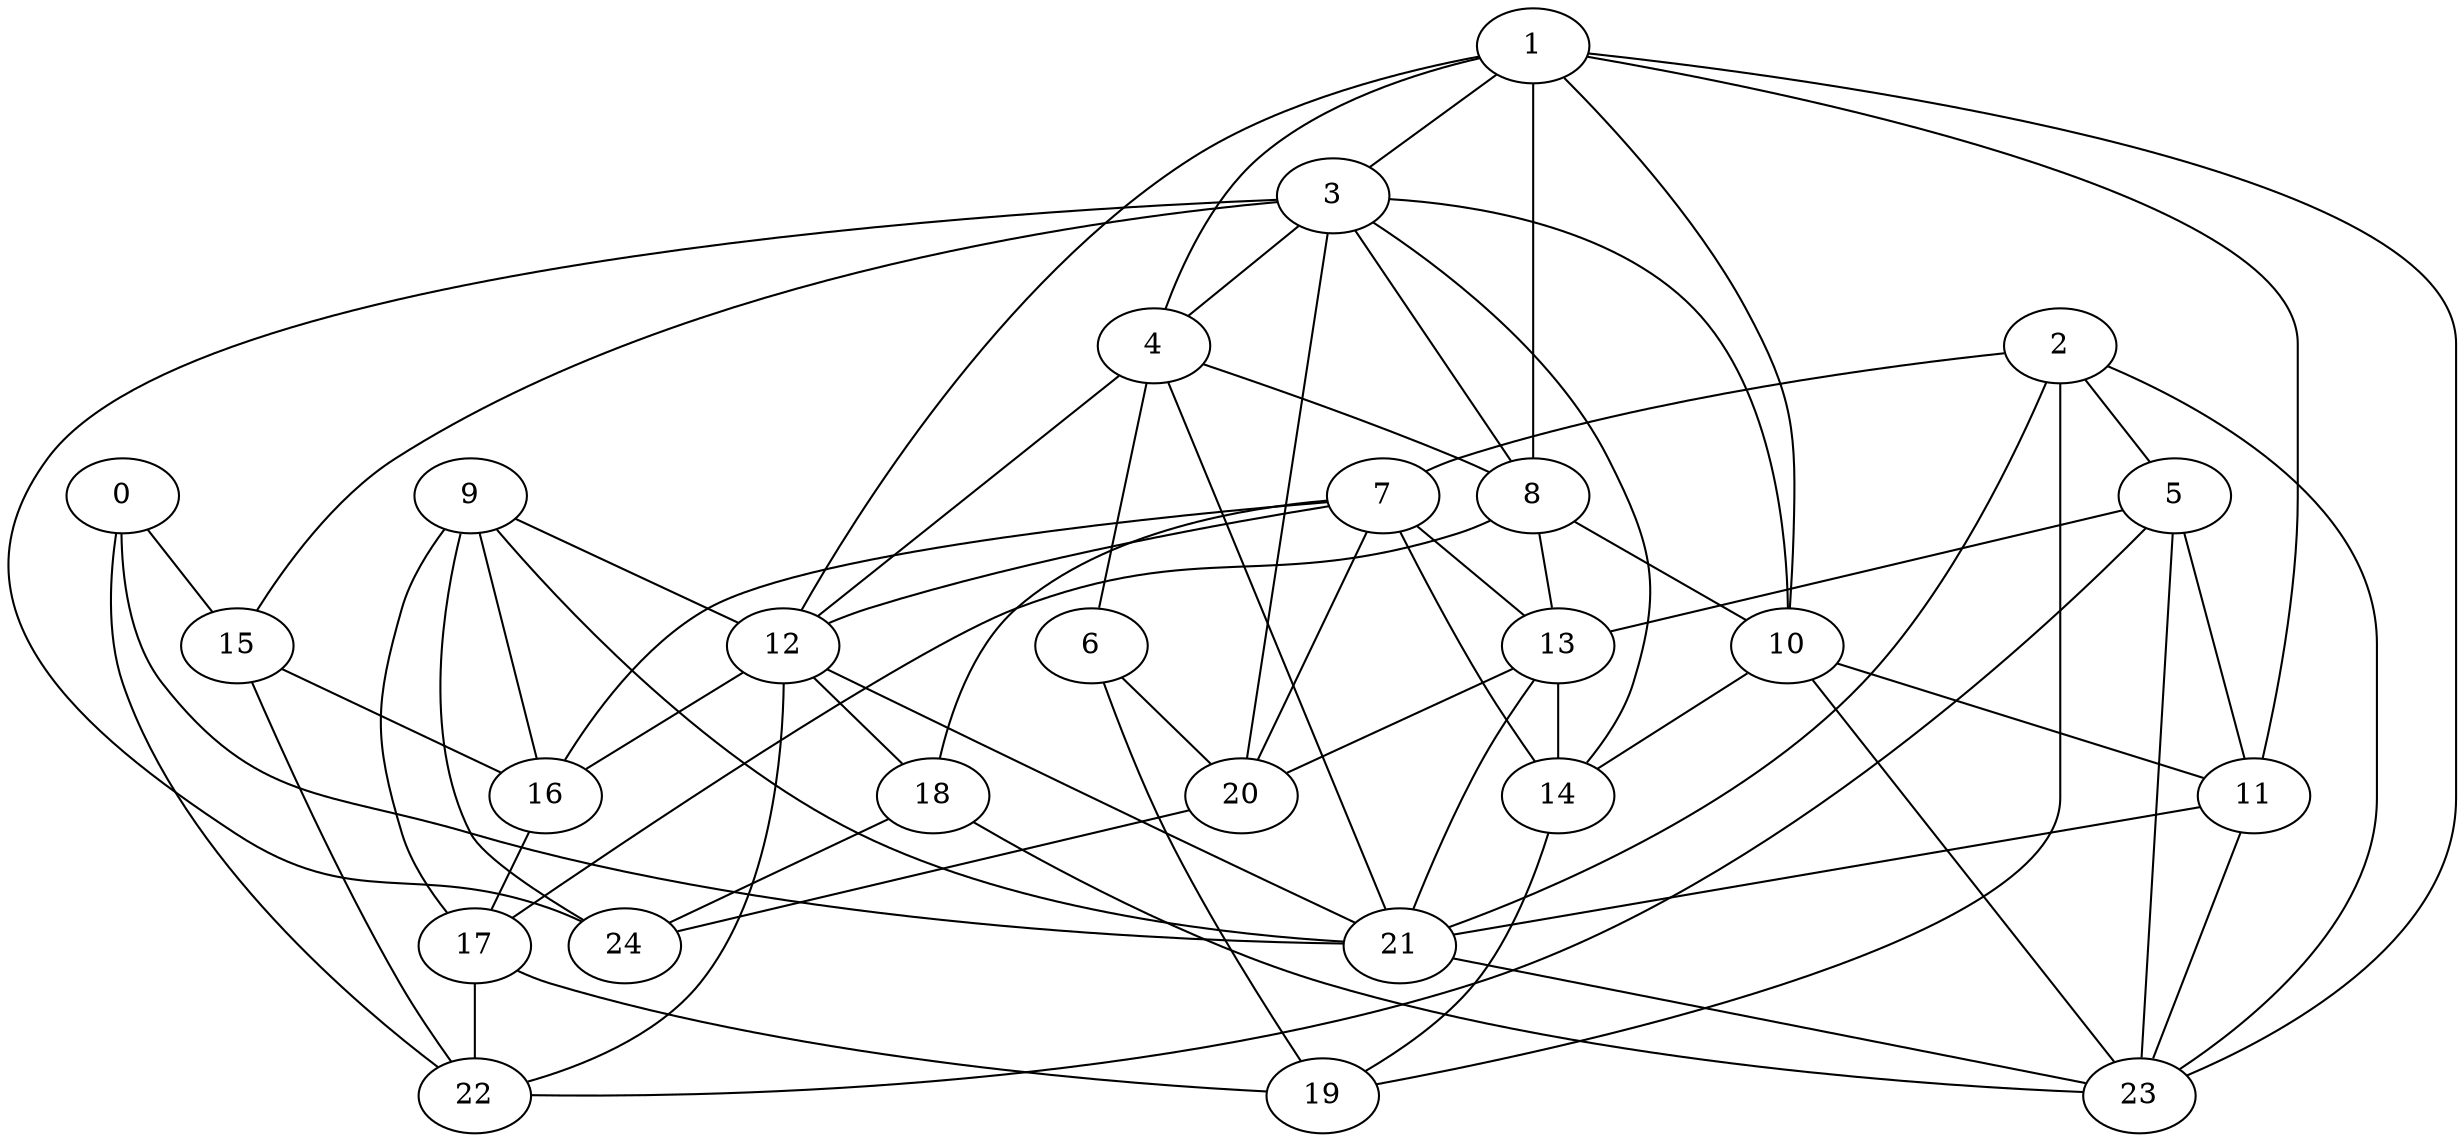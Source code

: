strict graph "gnp_random_graph(25,0.25)" {
0;
1;
2;
3;
4;
5;
6;
7;
8;
9;
10;
11;
12;
13;
14;
15;
16;
17;
18;
19;
20;
21;
22;
23;
24;
0 -- 21  [is_available=True, prob="1.0"];
0 -- 22  [is_available=True, prob="1.0"];
0 -- 15  [is_available=True, prob="1.0"];
1 -- 3  [is_available=True, prob="0.957107631009"];
1 -- 4  [is_available=True, prob="0.0798761702962"];
1 -- 8  [is_available=True, prob="0.03141403366"];
1 -- 10  [is_available=True, prob="0.897864110444"];
1 -- 11  [is_available=True, prob="0.0453742706456"];
1 -- 12  [is_available=True, prob="1.0"];
1 -- 23  [is_available=True, prob="0.567105221331"];
2 -- 23  [is_available=True, prob="0.329209030739"];
2 -- 19  [is_available=True, prob="0.79170921115"];
2 -- 21  [is_available=True, prob="0.685821492031"];
2 -- 5  [is_available=True, prob="0.89717317974"];
2 -- 7  [is_available=True, prob="1.0"];
3 -- 4  [is_available=True, prob="0.641922564507"];
3 -- 8  [is_available=True, prob="0.897487188371"];
3 -- 10  [is_available=True, prob="0.424086068504"];
3 -- 14  [is_available=True, prob="0.45653265857"];
3 -- 15  [is_available=True, prob="1.0"];
3 -- 20  [is_available=True, prob="1.0"];
3 -- 24  [is_available=True, prob="0.192778917354"];
4 -- 6  [is_available=True, prob="0.109285225026"];
4 -- 8  [is_available=True, prob="0.242778888625"];
4 -- 12  [is_available=True, prob="0.0753331596344"];
4 -- 21  [is_available=True, prob="0.437374359342"];
5 -- 11  [is_available=True, prob="1.0"];
5 -- 13  [is_available=True, prob="0.157383309195"];
5 -- 22  [is_available=True, prob="1.0"];
5 -- 23  [is_available=True, prob="0.00178743311341"];
6 -- 20  [is_available=True, prob="0.708680472429"];
6 -- 19  [is_available=True, prob="1.0"];
7 -- 12  [is_available=True, prob="0.51314270493"];
7 -- 13  [is_available=True, prob="1.0"];
7 -- 14  [is_available=True, prob="0.265287745952"];
7 -- 16  [is_available=True, prob="0.427373676968"];
7 -- 18  [is_available=True, prob="1.0"];
7 -- 20  [is_available=True, prob="1.0"];
8 -- 10  [is_available=True, prob="1.0"];
8 -- 13  [is_available=True, prob="0.0921570734797"];
8 -- 17  [is_available=True, prob="0.666719850855"];
9 -- 16  [is_available=True, prob="1.0"];
9 -- 17  [is_available=True, prob="1.0"];
9 -- 12  [is_available=True, prob="0.492291299551"];
9 -- 21  [is_available=True, prob="0.687601776205"];
9 -- 24  [is_available=True, prob="1.0"];
10 -- 11  [is_available=True, prob="0.485856028294"];
10 -- 14  [is_available=True, prob="0.164602354018"];
10 -- 23  [is_available=True, prob="0.161387954853"];
11 -- 23  [is_available=True, prob="1.0"];
11 -- 21  [is_available=True, prob="0.747257244608"];
12 -- 16  [is_available=True, prob="1.0"];
12 -- 18  [is_available=True, prob="1.0"];
12 -- 21  [is_available=True, prob="1.0"];
12 -- 22  [is_available=True, prob="1.0"];
13 -- 14  [is_available=True, prob="0.263044427757"];
13 -- 20  [is_available=True, prob="0.646637827208"];
13 -- 21  [is_available=True, prob="0.444269282146"];
14 -- 19  [is_available=True, prob="0.804605247617"];
15 -- 16  [is_available=True, prob="0.0540171857402"];
15 -- 22  [is_available=True, prob="0.562509721803"];
16 -- 17  [is_available=True, prob="0.845757474372"];
17 -- 19  [is_available=True, prob="0.691708281499"];
17 -- 22  [is_available=True, prob="0.128866480016"];
18 -- 24  [is_available=True, prob="0.731292773721"];
18 -- 23  [is_available=True, prob="1.0"];
20 -- 24  [is_available=True, prob="0.454762909783"];
21 -- 23  [is_available=True, prob="0.831698898396"];
}
